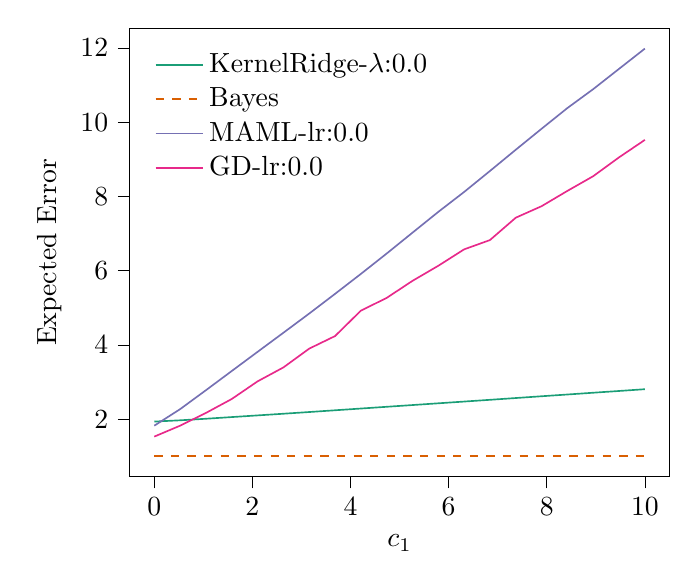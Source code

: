 % This file was created with tikzplotlib v0.10.1.
\begin{tikzpicture}

\definecolor{chocolate217952}{RGB}{217,95,2}
\definecolor{darkcyan27158119}{RGB}{27,158,119}
\definecolor{darkgray176}{RGB}{176,176,176}
\definecolor{deeppink23141138}{RGB}{231,41,138}
\definecolor{lightslategray117112179}{RGB}{117,112,179}

\begin{axis}[
legend cell align={left},
legend style={
  fill opacity=0.8,
  draw opacity=1,
  text opacity=1,
  at={(0.03,0.97)},
  anchor=north west,
  draw=none
},
tick align=outside,
tick pos=left,
x grid style={darkgray176},
xlabel={\(\displaystyle c_{1}\)},
xmin=-0.499, xmax=10.5,
xtick style={color=black},
y grid style={darkgray176},
ylabel={Expected Error},
ymin=0.453, ymax=12.53,
ytick style={color=black}
]
\addplot [semithick, darkcyan27158119]
table {%
0.001 1.934
0.527 1.968
1.054 2.01
1.58 2.055
2.106 2.1
2.632 2.145
3.159 2.191
3.685 2.238
4.211 2.285
4.737 2.332
5.264 2.379
5.79 2.426
6.316 2.473
6.842 2.52
7.369 2.568
7.895 2.616
8.421 2.663
8.947 2.711
9.474 2.758
10 2.806
};
\addlegendentry{KernelRidge-$\lambda$:0.0}
\addplot [semithick, chocolate217952, dashed]
table {%
0.001 1.002
0.527 1.002
1.054 1.002
1.58 1.002
2.106 1.002
2.632 1.002
3.159 1.002
3.685 1.002
4.211 1.002
4.737 1.002
5.264 1.002
5.79 1.002
6.316 1.002
6.842 1.002
7.369 1.002
7.895 1.002
8.421 1.002
8.947 1.002
9.474 1.002
10 1.002
};
\addlegendentry{Bayes}
\addplot [semithick, lightslategray117112179]
table {%
0.001 1.823
0.527 2.268
1.054 2.779
1.58 3.296
2.106 3.812
2.632 4.326
3.159 4.844
3.685 5.374
4.211 5.911
4.737 6.46
5.264 7.023
5.79 7.583
6.316 8.119
6.842 8.684
7.369 9.257
7.895 9.822
8.421 10.38
8.947 10.889
9.474 11.436
10 11.981
};
\addlegendentry{MAML-lr:0.0}
\addplot [semithick, deeppink23141138]
table {%
0.001 1.529
0.527 1.823
1.054 2.167
1.58 2.542
2.106 3.017
2.632 3.392
3.159 3.899
3.685 4.237
4.211 4.921
4.737 5.265
5.264 5.725
5.79 6.131
6.316 6.573
6.842 6.823
7.369 7.426
7.895 7.736
8.421 8.148
8.947 8.544
9.474 9.052
10 9.522
};
\addlegendentry{GD-lr:0.0}
\end{axis}

\end{tikzpicture}
